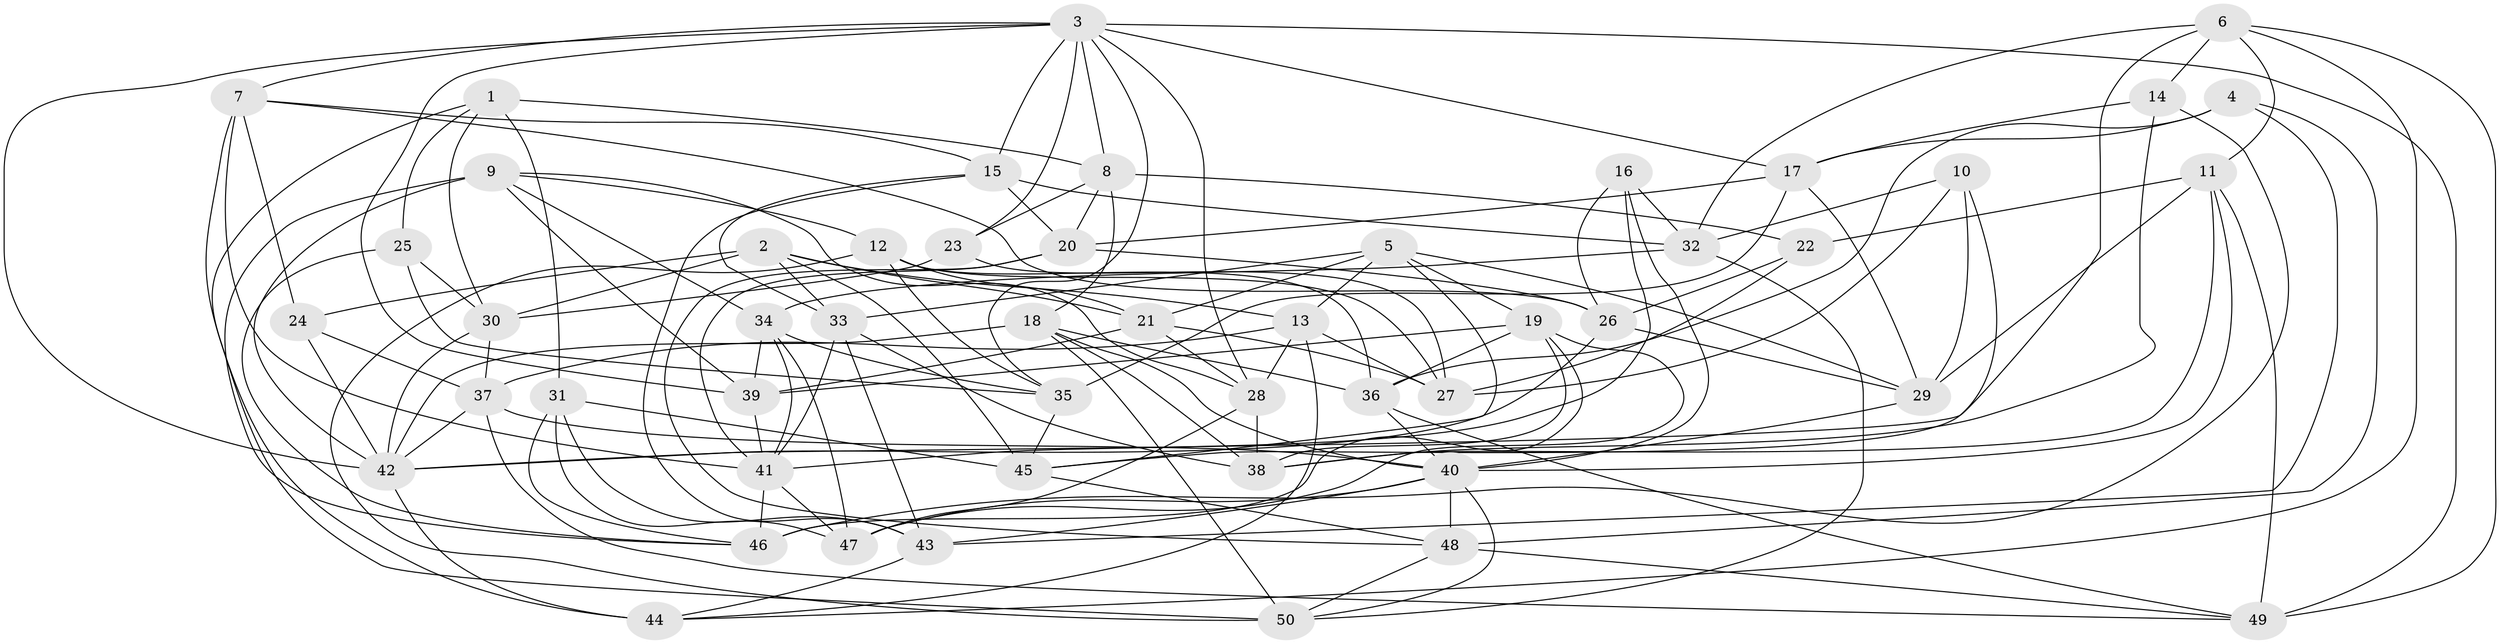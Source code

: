 // original degree distribution, {4: 1.0}
// Generated by graph-tools (version 1.1) at 2025/26/03/09/25 03:26:55]
// undirected, 50 vertices, 147 edges
graph export_dot {
graph [start="1"]
  node [color=gray90,style=filled];
  1;
  2;
  3;
  4;
  5;
  6;
  7;
  8;
  9;
  10;
  11;
  12;
  13;
  14;
  15;
  16;
  17;
  18;
  19;
  20;
  21;
  22;
  23;
  24;
  25;
  26;
  27;
  28;
  29;
  30;
  31;
  32;
  33;
  34;
  35;
  36;
  37;
  38;
  39;
  40;
  41;
  42;
  43;
  44;
  45;
  46;
  47;
  48;
  49;
  50;
  1 -- 8 [weight=1.0];
  1 -- 25 [weight=1.0];
  1 -- 30 [weight=1.0];
  1 -- 31 [weight=2.0];
  1 -- 44 [weight=1.0];
  2 -- 13 [weight=1.0];
  2 -- 21 [weight=1.0];
  2 -- 24 [weight=1.0];
  2 -- 30 [weight=1.0];
  2 -- 33 [weight=1.0];
  2 -- 45 [weight=1.0];
  3 -- 7 [weight=1.0];
  3 -- 8 [weight=1.0];
  3 -- 15 [weight=1.0];
  3 -- 17 [weight=1.0];
  3 -- 23 [weight=1.0];
  3 -- 28 [weight=1.0];
  3 -- 35 [weight=1.0];
  3 -- 39 [weight=1.0];
  3 -- 42 [weight=1.0];
  3 -- 49 [weight=1.0];
  4 -- 17 [weight=1.0];
  4 -- 36 [weight=1.0];
  4 -- 43 [weight=1.0];
  4 -- 48 [weight=1.0];
  5 -- 13 [weight=1.0];
  5 -- 19 [weight=1.0];
  5 -- 21 [weight=1.0];
  5 -- 29 [weight=1.0];
  5 -- 33 [weight=1.0];
  5 -- 45 [weight=1.0];
  6 -- 11 [weight=1.0];
  6 -- 14 [weight=1.0];
  6 -- 32 [weight=1.0];
  6 -- 42 [weight=1.0];
  6 -- 44 [weight=1.0];
  6 -- 49 [weight=1.0];
  7 -- 15 [weight=1.0];
  7 -- 24 [weight=1.0];
  7 -- 26 [weight=1.0];
  7 -- 41 [weight=1.0];
  7 -- 50 [weight=1.0];
  8 -- 18 [weight=1.0];
  8 -- 20 [weight=1.0];
  8 -- 22 [weight=1.0];
  8 -- 23 [weight=1.0];
  9 -- 12 [weight=1.0];
  9 -- 28 [weight=1.0];
  9 -- 34 [weight=1.0];
  9 -- 39 [weight=1.0];
  9 -- 42 [weight=1.0];
  9 -- 46 [weight=1.0];
  10 -- 27 [weight=1.0];
  10 -- 29 [weight=1.0];
  10 -- 32 [weight=1.0];
  10 -- 45 [weight=1.0];
  11 -- 22 [weight=1.0];
  11 -- 29 [weight=1.0];
  11 -- 38 [weight=1.0];
  11 -- 40 [weight=1.0];
  11 -- 49 [weight=1.0];
  12 -- 21 [weight=1.0];
  12 -- 27 [weight=1.0];
  12 -- 35 [weight=1.0];
  12 -- 36 [weight=1.0];
  12 -- 50 [weight=1.0];
  13 -- 27 [weight=1.0];
  13 -- 28 [weight=1.0];
  13 -- 37 [weight=1.0];
  13 -- 44 [weight=1.0];
  14 -- 17 [weight=1.0];
  14 -- 38 [weight=1.0];
  14 -- 46 [weight=1.0];
  15 -- 20 [weight=1.0];
  15 -- 32 [weight=1.0];
  15 -- 33 [weight=1.0];
  15 -- 43 [weight=1.0];
  16 -- 26 [weight=1.0];
  16 -- 32 [weight=1.0];
  16 -- 40 [weight=1.0];
  16 -- 41 [weight=1.0];
  17 -- 20 [weight=1.0];
  17 -- 29 [weight=1.0];
  17 -- 35 [weight=1.0];
  18 -- 36 [weight=1.0];
  18 -- 38 [weight=1.0];
  18 -- 40 [weight=1.0];
  18 -- 42 [weight=1.0];
  18 -- 50 [weight=1.0];
  19 -- 36 [weight=1.0];
  19 -- 38 [weight=1.0];
  19 -- 39 [weight=1.0];
  19 -- 46 [weight=1.0];
  19 -- 47 [weight=1.0];
  20 -- 26 [weight=1.0];
  20 -- 41 [weight=1.0];
  20 -- 48 [weight=1.0];
  21 -- 27 [weight=1.0];
  21 -- 28 [weight=1.0];
  21 -- 39 [weight=1.0];
  22 -- 26 [weight=1.0];
  22 -- 27 [weight=1.0];
  23 -- 27 [weight=1.0];
  23 -- 30 [weight=1.0];
  24 -- 37 [weight=1.0];
  24 -- 42 [weight=1.0];
  25 -- 30 [weight=1.0];
  25 -- 35 [weight=1.0];
  25 -- 46 [weight=1.0];
  26 -- 29 [weight=1.0];
  26 -- 42 [weight=1.0];
  28 -- 38 [weight=1.0];
  28 -- 47 [weight=1.0];
  29 -- 40 [weight=1.0];
  30 -- 37 [weight=1.0];
  30 -- 42 [weight=1.0];
  31 -- 43 [weight=1.0];
  31 -- 45 [weight=1.0];
  31 -- 46 [weight=1.0];
  31 -- 47 [weight=1.0];
  32 -- 34 [weight=1.0];
  32 -- 50 [weight=1.0];
  33 -- 38 [weight=1.0];
  33 -- 41 [weight=1.0];
  33 -- 43 [weight=1.0];
  34 -- 35 [weight=1.0];
  34 -- 39 [weight=1.0];
  34 -- 41 [weight=1.0];
  34 -- 47 [weight=1.0];
  35 -- 45 [weight=1.0];
  36 -- 40 [weight=1.0];
  36 -- 49 [weight=1.0];
  37 -- 40 [weight=1.0];
  37 -- 42 [weight=1.0];
  37 -- 49 [weight=1.0];
  39 -- 41 [weight=1.0];
  40 -- 43 [weight=1.0];
  40 -- 47 [weight=1.0];
  40 -- 48 [weight=1.0];
  40 -- 50 [weight=1.0];
  41 -- 46 [weight=1.0];
  41 -- 47 [weight=1.0];
  42 -- 44 [weight=2.0];
  43 -- 44 [weight=1.0];
  45 -- 48 [weight=1.0];
  48 -- 49 [weight=1.0];
  48 -- 50 [weight=1.0];
}
